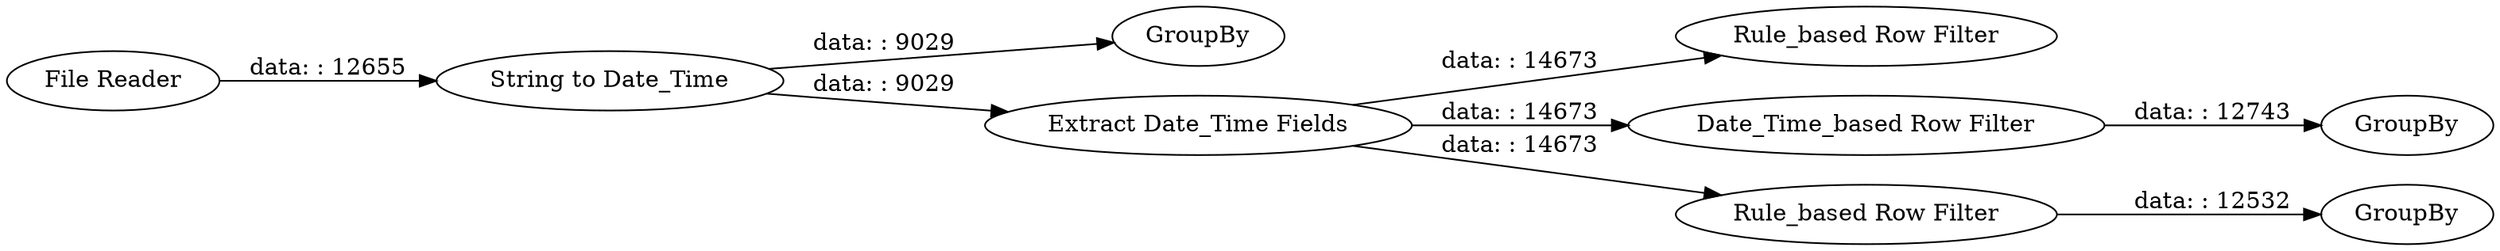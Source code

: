 digraph {
	"-7590234045947455638_6" [label=GroupBy]
	"-7590234045947455638_3" [label="Extract Date_Time Fields"]
	"-7590234045947455638_7" [label="Rule_based Row Filter"]
	"-7590234045947455638_5" [label=GroupBy]
	"-7590234045947455638_8" [label="Date_Time_based Row Filter"]
	"-7590234045947455638_9" [label=GroupBy]
	"-7590234045947455638_1" [label="File Reader"]
	"-7590234045947455638_2" [label="String to Date_Time"]
	"-7590234045947455638_4" [label="Rule_based Row Filter"]
	"-7590234045947455638_3" -> "-7590234045947455638_4" [label="data: : 14673"]
	"-7590234045947455638_4" -> "-7590234045947455638_5" [label="data: : 12532"]
	"-7590234045947455638_8" -> "-7590234045947455638_9" [label="data: : 12743"]
	"-7590234045947455638_2" -> "-7590234045947455638_3" [label="data: : 9029"]
	"-7590234045947455638_1" -> "-7590234045947455638_2" [label="data: : 12655"]
	"-7590234045947455638_3" -> "-7590234045947455638_8" [label="data: : 14673"]
	"-7590234045947455638_2" -> "-7590234045947455638_6" [label="data: : 9029"]
	"-7590234045947455638_3" -> "-7590234045947455638_7" [label="data: : 14673"]
	rankdir=LR
}
